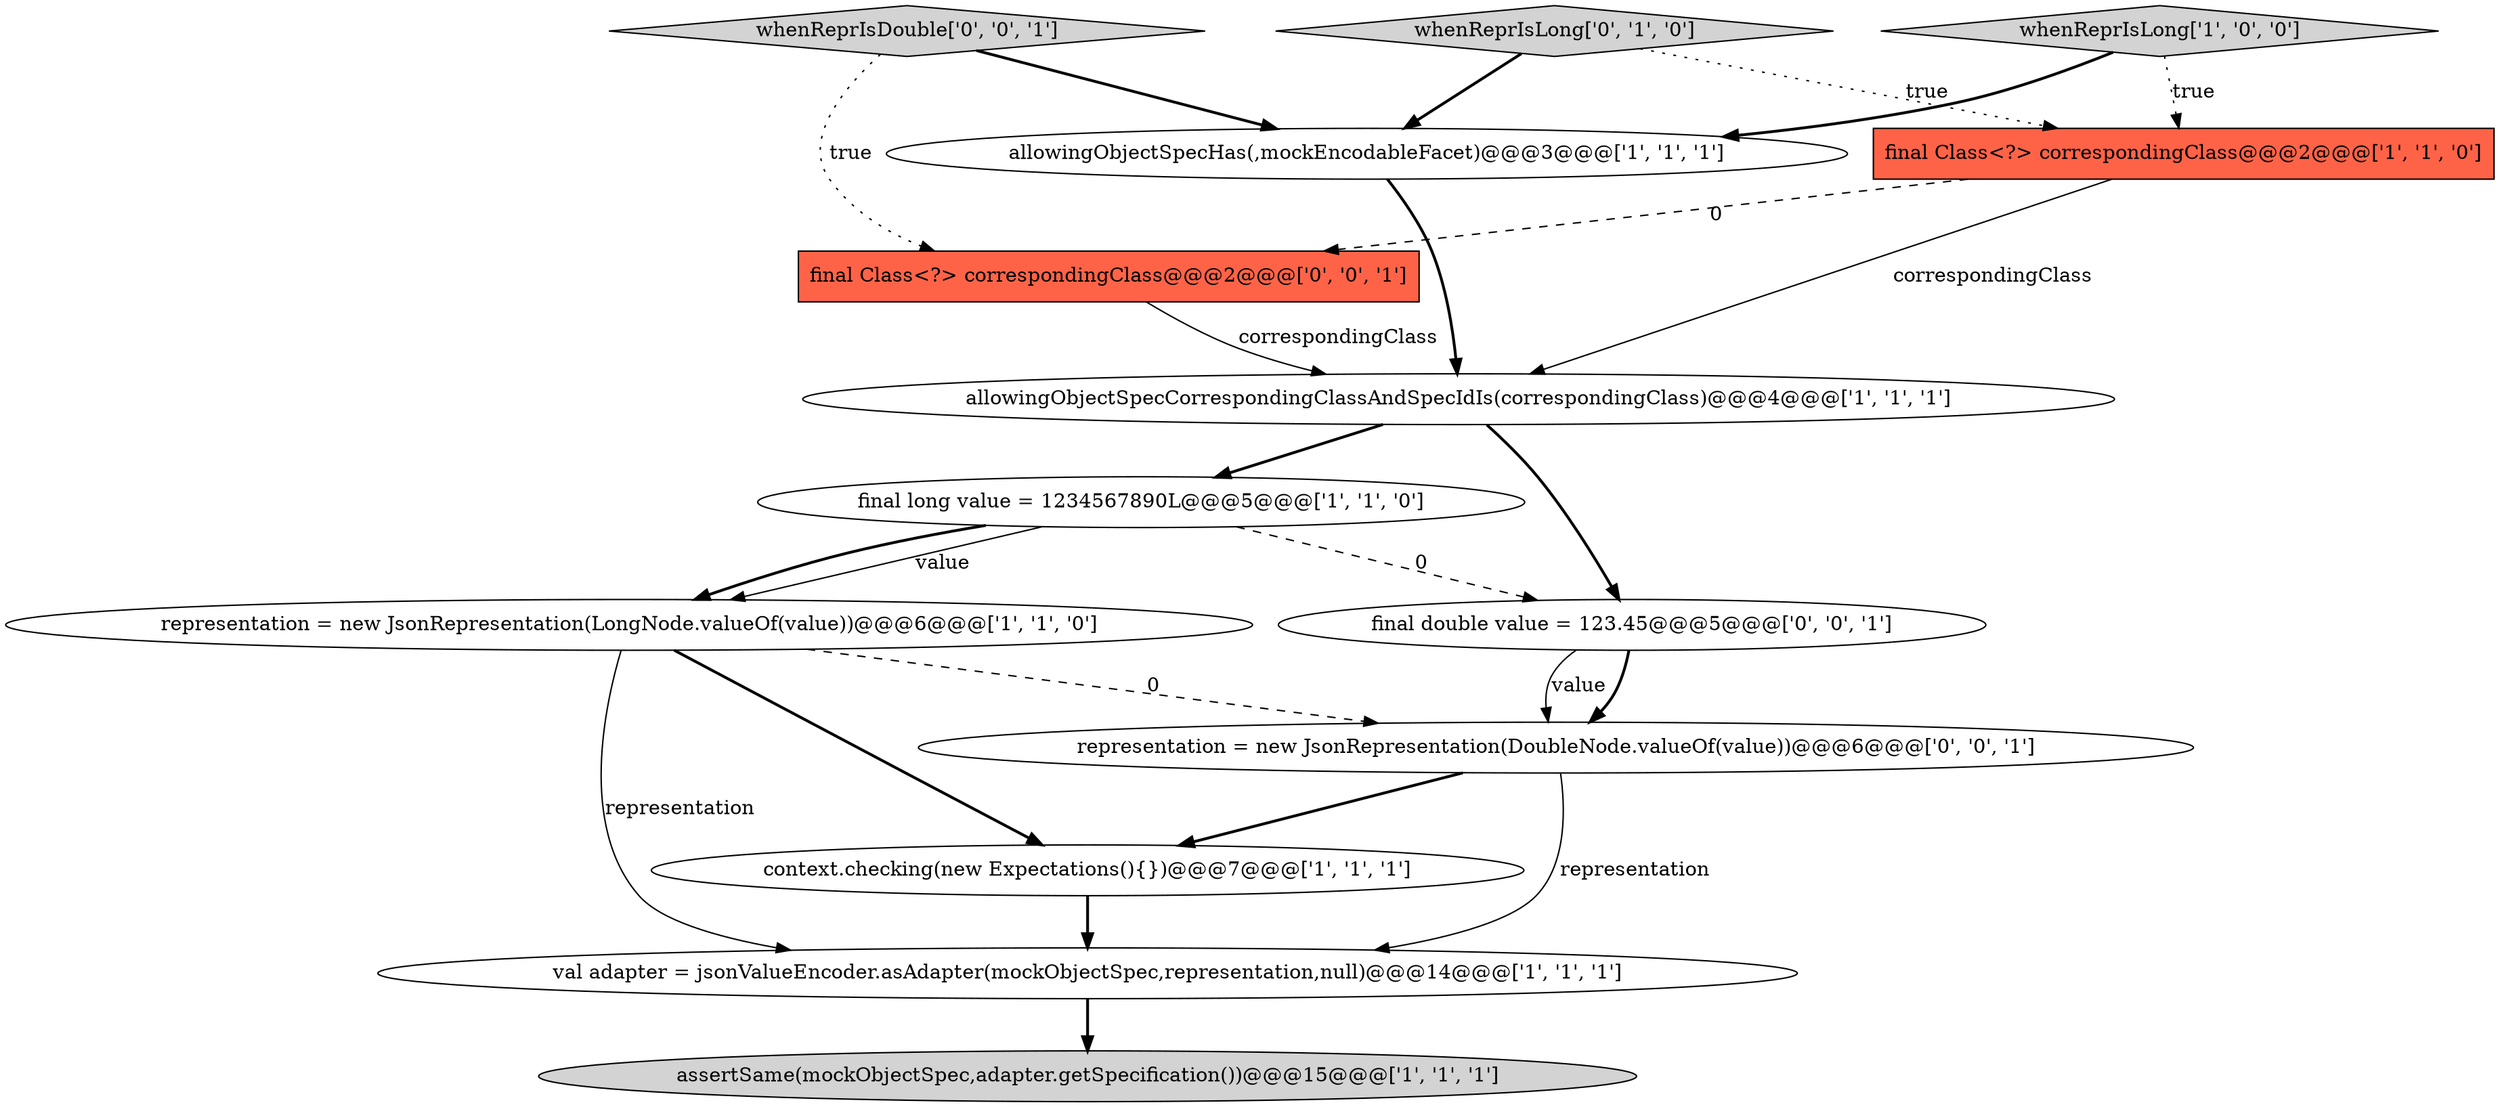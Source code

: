 digraph {
13 [style = filled, label = "final Class<?> correspondingClass@@@2@@@['0', '0', '1']", fillcolor = tomato, shape = box image = "AAA0AAABBB3BBB"];
5 [style = filled, label = "assertSame(mockObjectSpec,adapter.getSpecification())@@@15@@@['1', '1', '1']", fillcolor = lightgray, shape = ellipse image = "AAA0AAABBB1BBB"];
7 [style = filled, label = "allowingObjectSpecCorrespondingClassAndSpecIdIs(correspondingClass)@@@4@@@['1', '1', '1']", fillcolor = white, shape = ellipse image = "AAA0AAABBB1BBB"];
6 [style = filled, label = "allowingObjectSpecHas(,mockEncodableFacet)@@@3@@@['1', '1', '1']", fillcolor = white, shape = ellipse image = "AAA0AAABBB1BBB"];
2 [style = filled, label = "context.checking(new Expectations(){})@@@7@@@['1', '1', '1']", fillcolor = white, shape = ellipse image = "AAA0AAABBB1BBB"];
0 [style = filled, label = "final long value = 1234567890L@@@5@@@['1', '1', '0']", fillcolor = white, shape = ellipse image = "AAA0AAABBB1BBB"];
8 [style = filled, label = "representation = new JsonRepresentation(LongNode.valueOf(value))@@@6@@@['1', '1', '0']", fillcolor = white, shape = ellipse image = "AAA0AAABBB1BBB"];
9 [style = filled, label = "whenReprIsLong['0', '1', '0']", fillcolor = lightgray, shape = diamond image = "AAA0AAABBB2BBB"];
11 [style = filled, label = "whenReprIsDouble['0', '0', '1']", fillcolor = lightgray, shape = diamond image = "AAA0AAABBB3BBB"];
10 [style = filled, label = "final double value = 123.45@@@5@@@['0', '0', '1']", fillcolor = white, shape = ellipse image = "AAA0AAABBB3BBB"];
12 [style = filled, label = "representation = new JsonRepresentation(DoubleNode.valueOf(value))@@@6@@@['0', '0', '1']", fillcolor = white, shape = ellipse image = "AAA0AAABBB3BBB"];
4 [style = filled, label = "whenReprIsLong['1', '0', '0']", fillcolor = lightgray, shape = diamond image = "AAA0AAABBB1BBB"];
3 [style = filled, label = "val adapter = jsonValueEncoder.asAdapter(mockObjectSpec,representation,null)@@@14@@@['1', '1', '1']", fillcolor = white, shape = ellipse image = "AAA0AAABBB1BBB"];
1 [style = filled, label = "final Class<?> correspondingClass@@@2@@@['1', '1', '0']", fillcolor = tomato, shape = box image = "AAA0AAABBB1BBB"];
12->3 [style = solid, label="representation"];
13->7 [style = solid, label="correspondingClass"];
0->8 [style = solid, label="value"];
4->6 [style = bold, label=""];
7->10 [style = bold, label=""];
4->1 [style = dotted, label="true"];
2->3 [style = bold, label=""];
11->6 [style = bold, label=""];
8->12 [style = dashed, label="0"];
7->0 [style = bold, label=""];
11->13 [style = dotted, label="true"];
0->10 [style = dashed, label="0"];
9->6 [style = bold, label=""];
1->13 [style = dashed, label="0"];
1->7 [style = solid, label="correspondingClass"];
12->2 [style = bold, label=""];
3->5 [style = bold, label=""];
8->2 [style = bold, label=""];
10->12 [style = bold, label=""];
8->3 [style = solid, label="representation"];
0->8 [style = bold, label=""];
9->1 [style = dotted, label="true"];
10->12 [style = solid, label="value"];
6->7 [style = bold, label=""];
}
